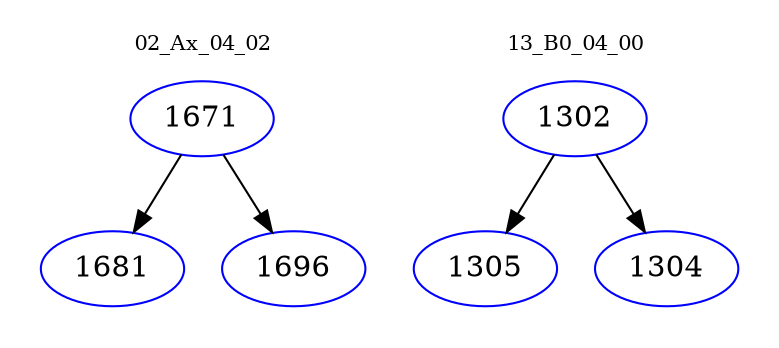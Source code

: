 digraph{
subgraph cluster_0 {
color = white
label = "02_Ax_04_02";
fontsize=10;
T0_1671 [label="1671", color="blue"]
T0_1671 -> T0_1681 [color="black"]
T0_1681 [label="1681", color="blue"]
T0_1671 -> T0_1696 [color="black"]
T0_1696 [label="1696", color="blue"]
}
subgraph cluster_1 {
color = white
label = "13_B0_04_00";
fontsize=10;
T1_1302 [label="1302", color="blue"]
T1_1302 -> T1_1305 [color="black"]
T1_1305 [label="1305", color="blue"]
T1_1302 -> T1_1304 [color="black"]
T1_1304 [label="1304", color="blue"]
}
}
